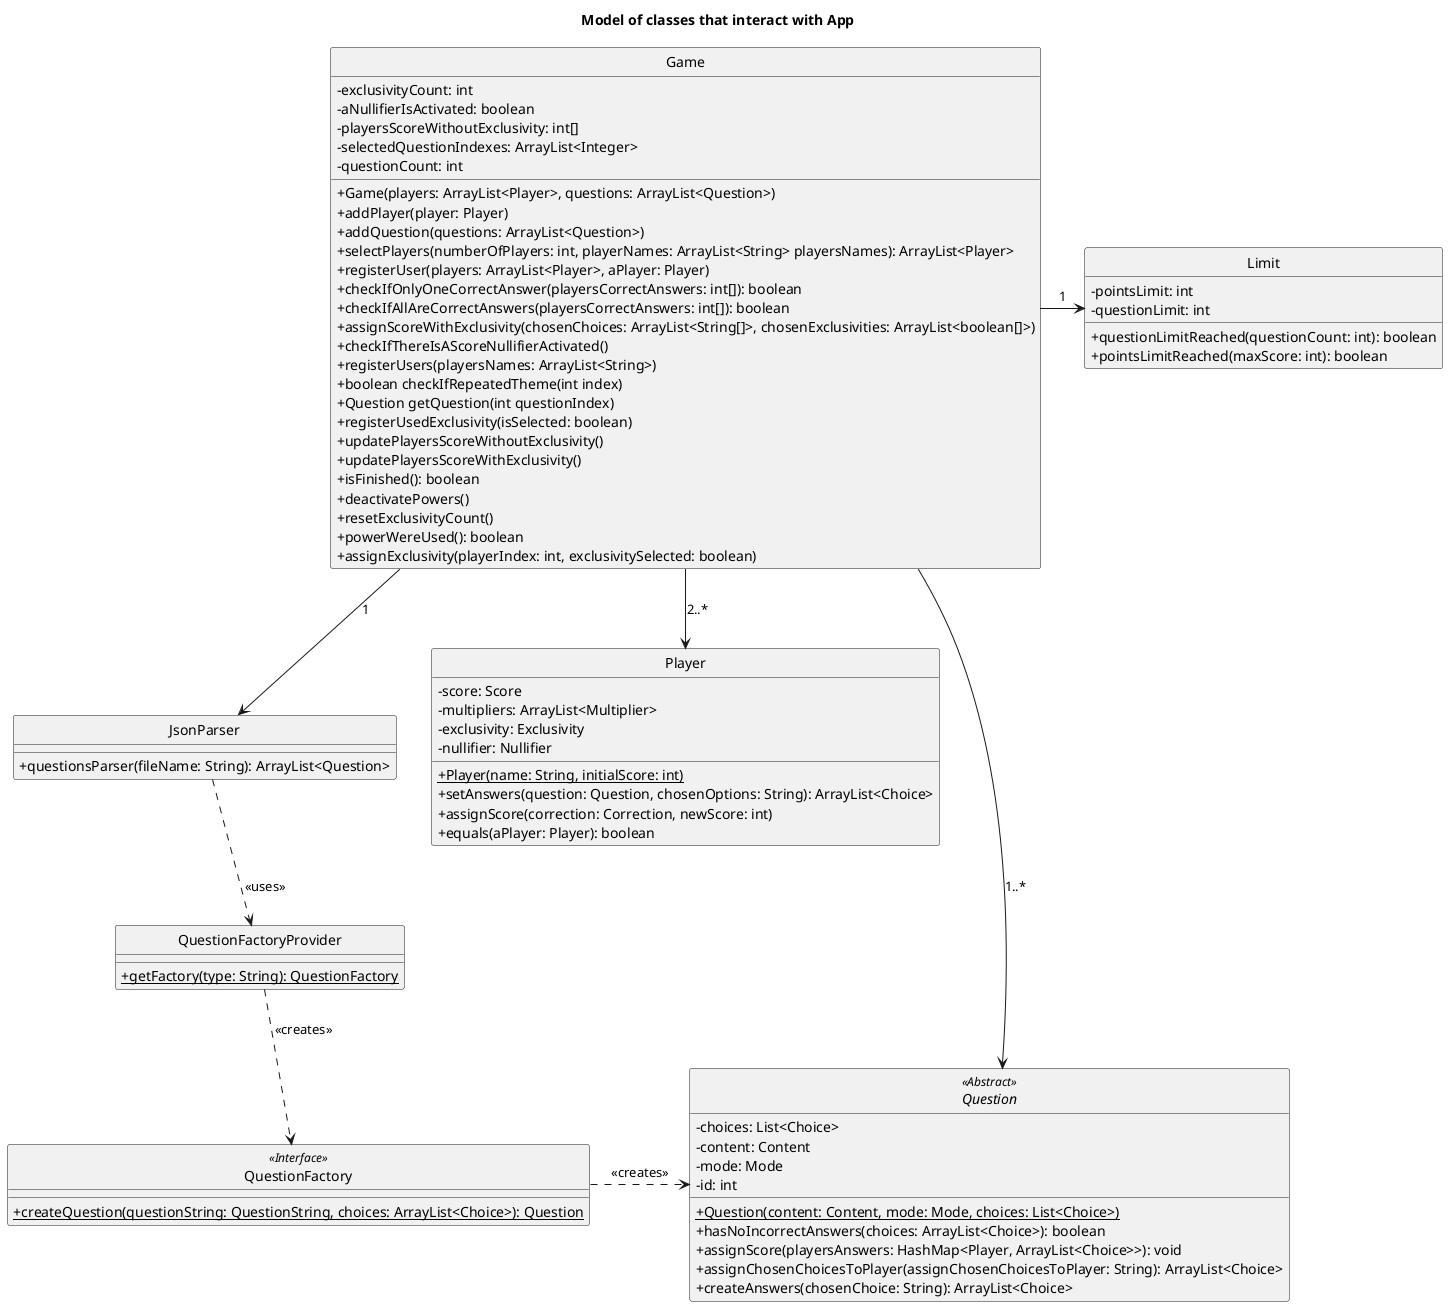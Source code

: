 @startuml

skinparam monochrome true
hide circle
skinparam classAttributeIconSize 0

title: Model of classes that interact with App

class Game {
- exclusivityCount: int
- aNullifierIsActivated: boolean
- playersScoreWithoutExclusivity: int[]
- selectedQuestionIndexes: ArrayList<Integer>
- questionCount: int
+ Game(players: ArrayList<Player>, questions: ArrayList<Question>)
+ addPlayer(player: Player)
+ addQuestion(questions: ArrayList<Question>)
+ selectPlayers(numberOfPlayers: int, playerNames: ArrayList<String> playersNames): ArrayList<Player>
+ registerUser(players: ArrayList<Player>, aPlayer: Player)
+ checkIfOnlyOneCorrectAnswer(playersCorrectAnswers: int[]): boolean
+ checkIfAllAreCorrectAnswers(playersCorrectAnswers: int[]): boolean
+ assignScoreWithExclusivity(chosenChoices: ArrayList<String[]>, chosenExclusivities: ArrayList<boolean[]>)
+ checkIfThereIsAScoreNullifierActivated()
+ registerUsers(playersNames: ArrayList<String>)
+ boolean checkIfRepeatedTheme(int index)
+ Question getQuestion(int questionIndex)
+ registerUsedExclusivity(isSelected: boolean)
+ updatePlayersScoreWithoutExclusivity()
+ updatePlayersScoreWithExclusivity()
+ isFinished(): boolean
+ deactivatePowers()
+ resetExclusivityCount()
+ powerWereUsed(): boolean
+ assignExclusivity(playerIndex: int, exclusivitySelected: boolean)
}

class Limit {
- pointsLimit: int
- questionLimit: int
+ questionLimitReached(questionCount: int): boolean
+ pointsLimitReached(maxScore: int): boolean
}

abstract class Question{
-choices: List<Choice>
-content: Content
-mode: Mode
-id: int
+{static}Question(content: Content, mode: Mode, choices: List<Choice>)
+hasNoIncorrectAnswers(choices: ArrayList<Choice>): boolean
+assignScore(playersAnswers: HashMap<Player, ArrayList<Choice>>): void
+assignChosenChoicesToPlayer(assignChosenChoicesToPlayer: String): ArrayList<Choice>
+createAnswers(chosenChoice: String): ArrayList<Choice>
}

class Player{
-score: Score
-multipliers: ArrayList<Multiplier>
-exclusivity: Exclusivity
-nullifier: Nullifier
+{static}Player(name: String, initialScore: int)
+setAnswers(question: Question, chosenOptions: String): ArrayList<Choice>
+assignScore(correction: Correction, newScore: int)
+equals(aPlayer: Player): boolean
}

class JsonParser{
+questionsParser(fileName: String): ArrayList<Question>
}

class QuestionFactoryProvider{
+{static}getFactory(type: String): QuestionFactory
}

class QuestionFactory{
+{static}createQuestion(questionString: QuestionString, choices: ArrayList<Choice>): Question
}

Game --> Question:1..*
Game --> Player:2..*
Game --> JsonParser:1
Game -> Limit:1

JsonParser ..> QuestionFactoryProvider: <<uses>>
QuestionFactory .> Question: "<<creates>>"

QuestionFactoryProvider ..> QuestionFactory: "<<creates>>"

Question <<Abstract>>
QuestionFactory <<Interface>>

@enduml